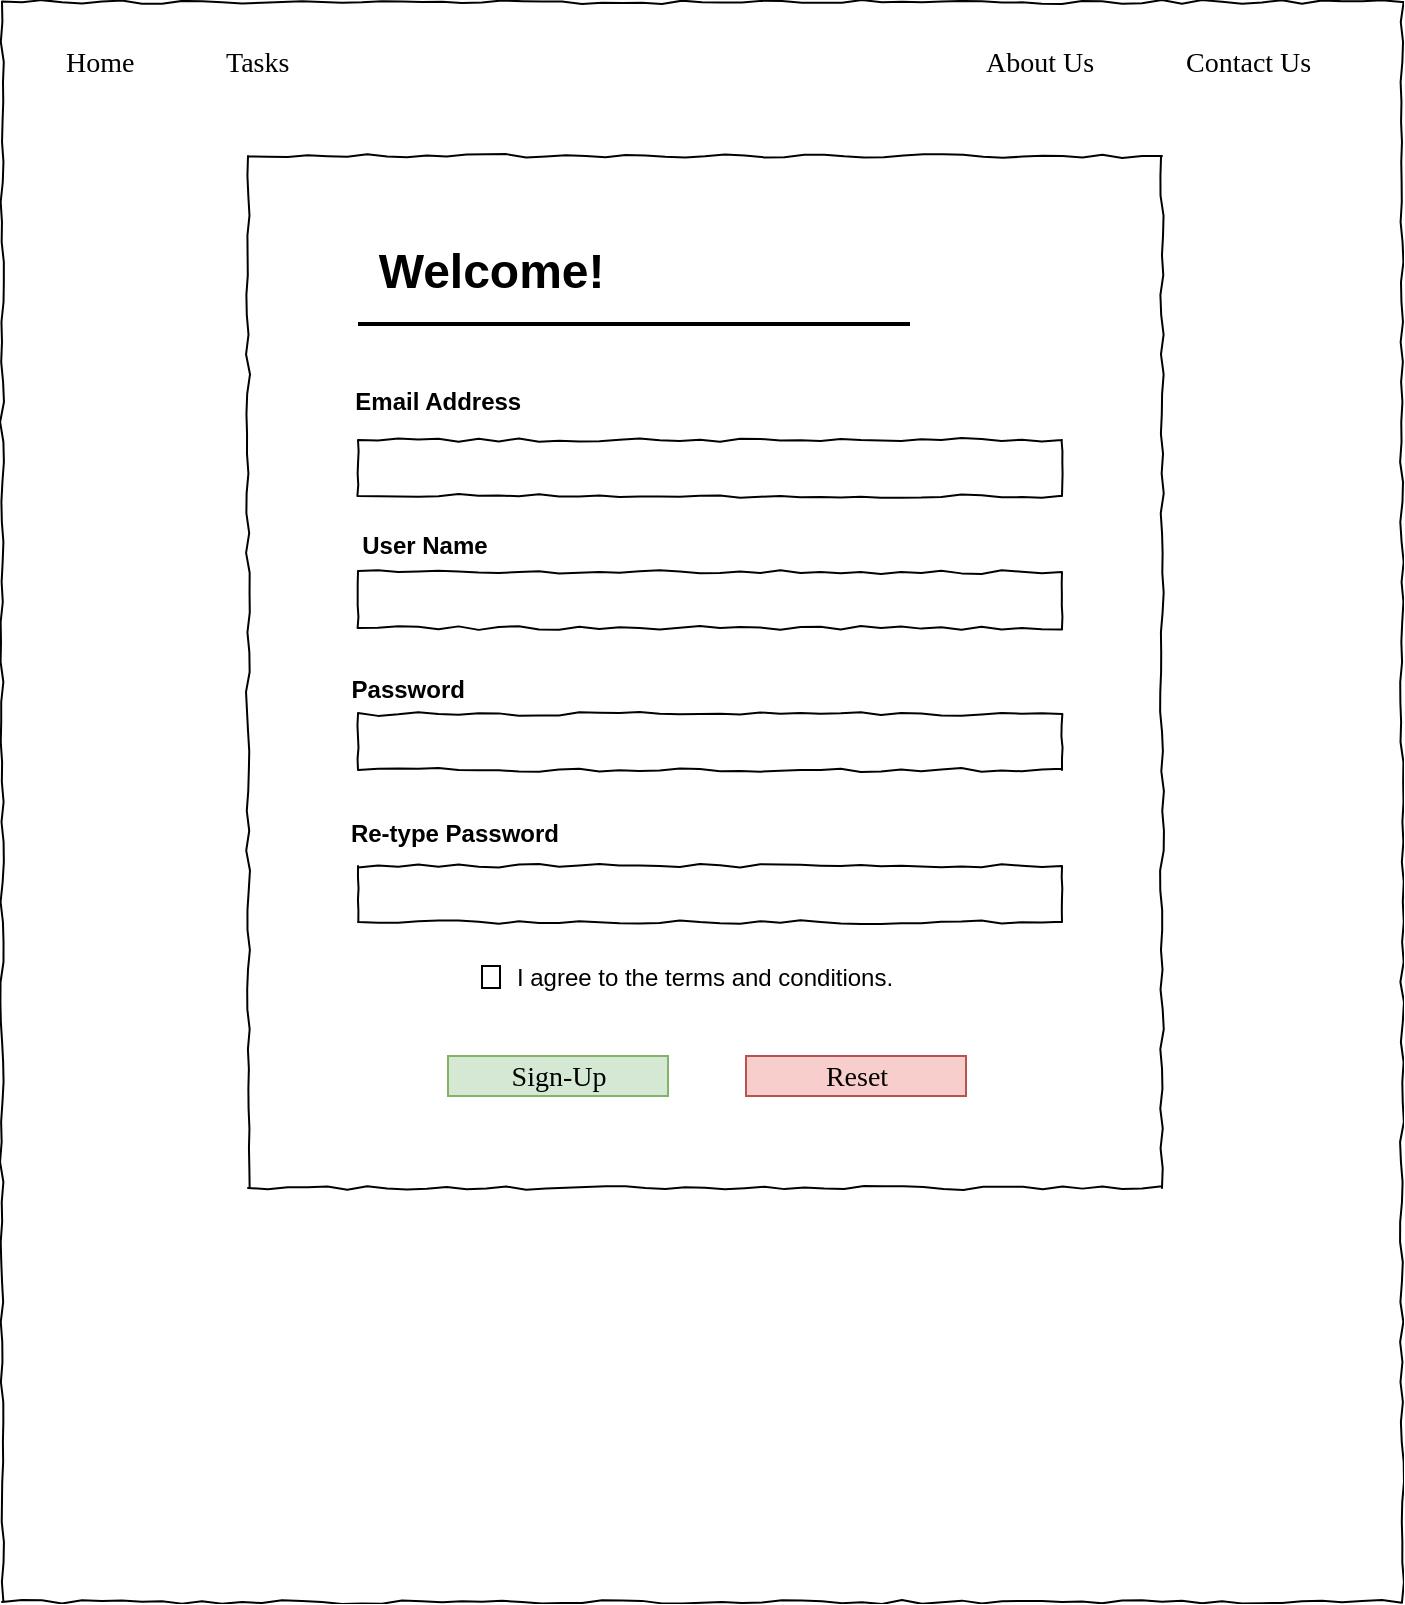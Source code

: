 <mxfile version="24.1.0" type="device">
  <diagram name="Page-1" id="03018318-947c-dd8e-b7a3-06fadd420f32">
    <mxGraphModel dx="1050" dy="621" grid="0" gridSize="10" guides="1" tooltips="1" connect="1" arrows="1" fold="1" page="1" pageScale="1" pageWidth="1100" pageHeight="850" background="none" math="0" shadow="0">
      <root>
        <mxCell id="0" />
        <mxCell id="1" parent="0" />
        <mxCell id="677b7b8949515195-1" value="" style="whiteSpace=wrap;html=1;rounded=0;shadow=0;labelBackgroundColor=none;strokeColor=#000000;strokeWidth=1;fillColor=none;fontFamily=Verdana;fontSize=12;fontColor=#000000;align=center;comic=1;" parent="1" vertex="1">
          <mxGeometry x="20" y="20" width="700" height="800" as="geometry" />
        </mxCell>
        <mxCell id="677b7b8949515195-4" value="Home" style="text;html=1;points=[];align=left;verticalAlign=top;spacingTop=-4;fontSize=14;fontFamily=Verdana" parent="1" vertex="1">
          <mxGeometry x="50" y="40" width="60" height="20" as="geometry" />
        </mxCell>
        <mxCell id="677b7b8949515195-5" value="Tasks" style="text;html=1;points=[];align=left;verticalAlign=top;spacingTop=-4;fontSize=14;fontFamily=Verdana" parent="1" vertex="1">
          <mxGeometry x="130" y="40" width="60" height="20" as="geometry" />
        </mxCell>
        <mxCell id="677b7b8949515195-6" value="About Us" style="text;html=1;points=[];align=left;verticalAlign=top;spacingTop=-4;fontSize=14;fontFamily=Verdana" parent="1" vertex="1">
          <mxGeometry x="510" y="40" width="60" height="20" as="geometry" />
        </mxCell>
        <mxCell id="677b7b8949515195-7" value="Contact Us" style="text;html=1;points=[];align=left;verticalAlign=top;spacingTop=-4;fontSize=14;fontFamily=Verdana" parent="1" vertex="1">
          <mxGeometry x="610" y="40" width="60" height="20" as="geometry" />
        </mxCell>
        <mxCell id="677b7b8949515195-15" value="&lt;div style=&quot;text-align: justify&quot;&gt;&lt;div style=&quot;margin: 0px; padding: 0px; font-family: Arial, sans-serif; background-color: rgba(255, 255, 255, 0); text-align: center;&quot; class=&quot;welcome-wrap-h1&quot;&gt;&lt;h1 style=&quot;margin: 0px; padding: 0px; background-color: rgba(255, 255, 255, 0);&quot; class=&quot;welcome-h1&quot;&gt;&lt;br&gt;&lt;/h1&gt;&lt;h1 style=&quot;margin: 0px; padding: 0px; background-color: rgba(255, 255, 255, 0);&quot; class=&quot;welcome-h1&quot;&gt;Welcome!&amp;nbsp; &amp;nbsp; &amp;nbsp; &amp;nbsp; &amp;nbsp; &amp;nbsp; &amp;nbsp; &amp;nbsp; &amp;nbsp; &amp;nbsp; &amp;nbsp; &amp;nbsp; &amp;nbsp; &amp;nbsp; &amp;nbsp; &amp;nbsp;&amp;nbsp;&lt;/h1&gt;&lt;div&gt;&lt;br&gt;&lt;/div&gt;&lt;div&gt;&lt;br&gt;&lt;/div&gt;&lt;div&gt;&lt;br&gt;&lt;/div&gt;&lt;div&gt;&lt;b&gt;Email Address&amp;nbsp; &amp;nbsp; &amp;nbsp; &amp;nbsp; &amp;nbsp; &amp;nbsp; &amp;nbsp; &amp;nbsp; &amp;nbsp; &amp;nbsp; &amp;nbsp; &amp;nbsp; &amp;nbsp; &amp;nbsp; &amp;nbsp; &amp;nbsp; &amp;nbsp; &amp;nbsp; &amp;nbsp; &amp;nbsp; &amp;nbsp; &amp;nbsp; &amp;nbsp; &amp;nbsp; &amp;nbsp; &amp;nbsp; &amp;nbsp; &amp;nbsp; &amp;nbsp; &amp;nbsp; &amp;nbsp; &amp;nbsp; &amp;nbsp; &amp;nbsp; &amp;nbsp; &amp;nbsp; &amp;nbsp; &amp;nbsp; &amp;nbsp; &amp;nbsp;&amp;nbsp;&lt;/b&gt;&lt;/div&gt;&lt;div&gt;&lt;br&gt;&lt;/div&gt;&lt;div&gt;&lt;br&gt;&lt;/div&gt;&lt;div&gt;&lt;br&gt;&lt;/div&gt;&lt;div&gt;&lt;br&gt;&lt;/div&gt;&lt;div&gt;&lt;b&gt;User Name&amp;nbsp; &amp;nbsp; &amp;nbsp; &amp;nbsp; &amp;nbsp; &amp;nbsp; &amp;nbsp; &amp;nbsp; &amp;nbsp; &amp;nbsp; &amp;nbsp; &amp;nbsp; &amp;nbsp; &amp;nbsp; &amp;nbsp; &amp;nbsp; &amp;nbsp; &amp;nbsp; &amp;nbsp; &amp;nbsp; &amp;nbsp; &amp;nbsp; &amp;nbsp; &amp;nbsp; &amp;nbsp; &amp;nbsp; &amp;nbsp; &amp;nbsp; &amp;nbsp; &amp;nbsp; &amp;nbsp; &amp;nbsp; &amp;nbsp; &amp;nbsp; &amp;nbsp; &amp;nbsp; &amp;nbsp; &amp;nbsp; &amp;nbsp; &amp;nbsp; &amp;nbsp; &amp;nbsp;&amp;nbsp;&lt;/b&gt;&lt;/div&gt;&lt;div&gt;&lt;br&gt;&lt;/div&gt;&lt;div&gt;&lt;br&gt;&lt;/div&gt;&lt;div&gt;&lt;br&gt;&lt;/div&gt;&lt;div&gt;&lt;br&gt;&lt;/div&gt;&lt;div&gt;&lt;b&gt;Password&amp;nbsp; &amp;nbsp; &amp;nbsp; &amp;nbsp; &amp;nbsp; &amp;nbsp; &amp;nbsp; &amp;nbsp; &amp;nbsp; &amp;nbsp; &amp;nbsp; &amp;nbsp; &amp;nbsp; &amp;nbsp; &amp;nbsp; &amp;nbsp; &amp;nbsp; &amp;nbsp; &amp;nbsp; &amp;nbsp; &amp;nbsp; &amp;nbsp; &amp;nbsp; &amp;nbsp; &amp;nbsp; &amp;nbsp; &amp;nbsp; &amp;nbsp; &amp;nbsp; &amp;nbsp; &amp;nbsp; &amp;nbsp; &amp;nbsp; &amp;nbsp; &amp;nbsp; &amp;nbsp; &amp;nbsp; &amp;nbsp; &amp;nbsp; &amp;nbsp; &amp;nbsp; &amp;nbsp; &amp;nbsp; &amp;nbsp; &amp;nbsp;&lt;/b&gt;&lt;/div&gt;&lt;div&gt;&lt;br&gt;&lt;/div&gt;&lt;div&gt;&lt;br&gt;&lt;/div&gt;&lt;div&gt;&lt;br&gt;&lt;/div&gt;&lt;div&gt;&lt;br&gt;&lt;/div&gt;&lt;div&gt;&lt;b&gt;Re-type Password&amp;nbsp; &amp;nbsp; &amp;nbsp; &amp;nbsp; &amp;nbsp; &amp;nbsp; &amp;nbsp; &amp;nbsp; &amp;nbsp; &amp;nbsp; &amp;nbsp; &amp;nbsp; &amp;nbsp; &amp;nbsp; &amp;nbsp; &amp;nbsp; &amp;nbsp; &amp;nbsp; &amp;nbsp; &amp;nbsp; &amp;nbsp; &amp;nbsp; &amp;nbsp; &amp;nbsp; &amp;nbsp; &amp;nbsp; &amp;nbsp; &amp;nbsp; &amp;nbsp; &amp;nbsp; &amp;nbsp; &amp;nbsp; &amp;nbsp; &amp;nbsp; &amp;nbsp; &amp;nbsp; &amp;nbsp; &amp;nbsp;&lt;/b&gt;&lt;/div&gt;&lt;div&gt;&lt;br&gt;&lt;/div&gt;&lt;div&gt;&lt;br&gt;&lt;/div&gt;&lt;div&gt;&lt;br&gt;&lt;/div&gt;&lt;div&gt;&lt;br&gt;&lt;/div&gt;&lt;div&gt;I agree to the terms and conditions.&lt;/div&gt;&lt;/div&gt;&lt;/div&gt;" style="whiteSpace=wrap;html=1;rounded=0;shadow=0;labelBackgroundColor=none;strokeWidth=1;fillColor=none;fontFamily=Verdana;fontSize=12;align=center;verticalAlign=top;spacing=10;comic=1;" parent="1" vertex="1">
          <mxGeometry x="143" y="97" width="457" height="516" as="geometry" />
        </mxCell>
        <mxCell id="677b7b8949515195-42" value="Sign-Up" style="text;html=1;points=[];align=center;verticalAlign=top;spacingTop=-4;fontSize=14;fontFamily=Verdana;fillColor=#d5e8d4;strokeColor=#82b366;" parent="1" vertex="1">
          <mxGeometry x="243" y="547" width="110" height="20" as="geometry" />
        </mxCell>
        <mxCell id="7GoXgP1Y46xrG_j858TZ-1" value="Reset" style="text;html=1;points=[];align=center;verticalAlign=top;spacingTop=-4;fontSize=14;fontFamily=Verdana;fillColor=#f8cecc;strokeColor=#b85450;" vertex="1" parent="1">
          <mxGeometry x="392" y="547" width="110" height="20" as="geometry" />
        </mxCell>
        <mxCell id="7GoXgP1Y46xrG_j858TZ-4" value="&lt;div style=&quot;text-align: justify&quot;&gt;&lt;div style=&quot;margin: 0px; padding: 0px; font-family: Arial, sans-serif; background-color: rgba(255, 255, 255, 0); text-align: center;&quot; class=&quot;welcome-wrap-h1&quot;&gt;&lt;h1 style=&quot;margin: 0px; padding: 0px; background-color: rgba(255, 255, 255, 0);&quot; class=&quot;welcome-h1&quot;&gt;&lt;br&gt;&lt;/h1&gt;&lt;/div&gt;&lt;/div&gt;" style="whiteSpace=wrap;html=1;rounded=0;shadow=0;labelBackgroundColor=none;strokeWidth=1;fillColor=none;fontFamily=Verdana;fontSize=12;align=center;verticalAlign=top;spacing=10;comic=1;" vertex="1" parent="1">
          <mxGeometry x="198" y="305" width="352" height="28" as="geometry" />
        </mxCell>
        <mxCell id="7GoXgP1Y46xrG_j858TZ-6" value="&lt;div style=&quot;text-align: justify&quot;&gt;&lt;div style=&quot;margin: 0px; padding: 0px; font-family: Arial, sans-serif; background-color: rgba(255, 255, 255, 0); text-align: center;&quot; class=&quot;welcome-wrap-h1&quot;&gt;&lt;h1 style=&quot;margin: 0px; padding: 0px; background-color: rgba(255, 255, 255, 0);&quot; class=&quot;welcome-h1&quot;&gt;&lt;br&gt;&lt;/h1&gt;&lt;/div&gt;&lt;/div&gt;" style="whiteSpace=wrap;html=1;rounded=0;shadow=0;labelBackgroundColor=none;strokeWidth=1;fillColor=none;fontFamily=Verdana;fontSize=12;align=center;verticalAlign=top;spacing=10;comic=1;" vertex="1" parent="1">
          <mxGeometry x="198" y="239" width="352" height="28" as="geometry" />
        </mxCell>
        <mxCell id="7GoXgP1Y46xrG_j858TZ-7" value="&lt;div style=&quot;text-align: justify&quot;&gt;&lt;div style=&quot;margin: 0px; padding: 0px; font-family: Arial, sans-serif; background-color: rgba(255, 255, 255, 0); text-align: center;&quot; class=&quot;welcome-wrap-h1&quot;&gt;&lt;h1 style=&quot;margin: 0px; padding: 0px; background-color: rgba(255, 255, 255, 0);&quot; class=&quot;welcome-h1&quot;&gt;&lt;br&gt;&lt;/h1&gt;&lt;/div&gt;&lt;/div&gt;" style="whiteSpace=wrap;html=1;rounded=0;shadow=0;labelBackgroundColor=none;strokeWidth=1;fillColor=none;fontFamily=Verdana;fontSize=12;align=center;verticalAlign=top;spacing=10;comic=1;" vertex="1" parent="1">
          <mxGeometry x="198" y="376" width="352" height="28" as="geometry" />
        </mxCell>
        <mxCell id="7GoXgP1Y46xrG_j858TZ-8" value="&lt;div style=&quot;text-align: justify&quot;&gt;&lt;div style=&quot;margin: 0px; padding: 0px; font-family: Arial, sans-serif; background-color: rgba(255, 255, 255, 0); text-align: center;&quot; class=&quot;welcome-wrap-h1&quot;&gt;&lt;h1 style=&quot;margin: 0px; padding: 0px; background-color: rgba(255, 255, 255, 0);&quot; class=&quot;welcome-h1&quot;&gt;&lt;br&gt;&lt;/h1&gt;&lt;/div&gt;&lt;/div&gt;" style="whiteSpace=wrap;html=1;rounded=0;shadow=0;labelBackgroundColor=none;strokeWidth=1;fillColor=none;fontFamily=Verdana;fontSize=12;align=center;verticalAlign=top;spacing=10;comic=1;" vertex="1" parent="1">
          <mxGeometry x="198" y="452" width="352" height="28" as="geometry" />
        </mxCell>
        <mxCell id="7GoXgP1Y46xrG_j858TZ-12" value="" style="line;strokeWidth=2;html=1;" vertex="1" parent="1">
          <mxGeometry x="198" y="176" width="276" height="10" as="geometry" />
        </mxCell>
        <mxCell id="7GoXgP1Y46xrG_j858TZ-13" value="" style="rounded=0;whiteSpace=wrap;html=1;" vertex="1" parent="1">
          <mxGeometry x="260" y="502" width="9" height="11" as="geometry" />
        </mxCell>
      </root>
    </mxGraphModel>
  </diagram>
</mxfile>
